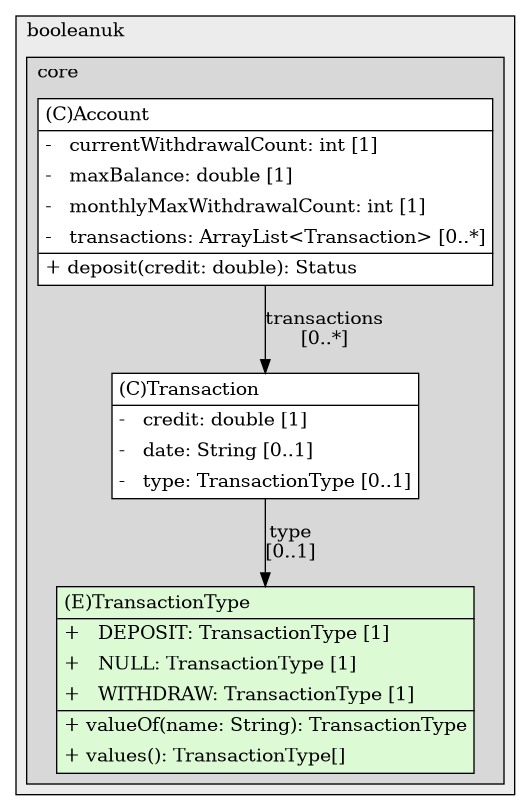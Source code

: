 @startuml

/' diagram meta data start
config=StructureConfiguration;
{
  "projectClassification": {
    "searchMode": "OpenProject", // OpenProject, AllProjects
    "includedProjects": "",
    "pathEndKeywords": "*.impl",
    "isClientPath": "",
    "isClientName": "",
    "isTestPath": "",
    "isTestName": "",
    "isMappingPath": "",
    "isMappingName": "",
    "isDataAccessPath": "",
    "isDataAccessName": "",
    "isDataStructurePath": "",
    "isDataStructureName": "",
    "isInterfaceStructuresPath": "",
    "isInterfaceStructuresName": "",
    "isEntryPointPath": "",
    "isEntryPointName": "",
    "treatFinalFieldsAsMandatory": false
  },
  "graphRestriction": {
    "classPackageExcludeFilter": "",
    "classPackageIncludeFilter": "",
    "classNameExcludeFilter": "",
    "classNameIncludeFilter": "",
    "methodNameExcludeFilter": "",
    "methodNameIncludeFilter": "",
    "removeByInheritance": "", // inheritance/annotation based filtering is done in a second step
    "removeByAnnotation": "",
    "removeByClassPackage": "", // cleanup the graph after inheritance/annotation based filtering is done
    "removeByClassName": "",
    "cutMappings": false,
    "cutEnum": true,
    "cutTests": true,
    "cutClient": true,
    "cutDataAccess": false,
    "cutInterfaceStructures": false,
    "cutDataStructures": false,
    "cutGetterAndSetter": true,
    "cutConstructors": true
  },
  "graphTraversal": {
    "forwardDepth": 6,
    "backwardDepth": 6,
    "classPackageExcludeFilter": "",
    "classPackageIncludeFilter": "",
    "classNameExcludeFilter": "",
    "classNameIncludeFilter": "",
    "methodNameExcludeFilter": "",
    "methodNameIncludeFilter": "",
    "hideMappings": false,
    "hideDataStructures": false,
    "hidePrivateMethods": true,
    "hideInterfaceCalls": true, // indirection: implementation -> interface (is hidden) -> implementation
    "onlyShowApplicationEntryPoints": false, // root node is included
    "useMethodCallsForStructureDiagram": "ForwardOnly" // ForwardOnly, BothDirections, No
  },
  "details": {
    "aggregation": "GroupByClass", // ByClass, GroupByClass, None
    "showClassGenericTypes": true,
    "showMethods": true,
    "showMethodParameterNames": true,
    "showMethodParameterTypes": true,
    "showMethodReturnType": true,
    "showPackageLevels": 2,
    "showDetailedClassStructure": true
  },
  "rootClass": "com.booleanuk.core.TransactionType",
  "extensionCallbackMethod": "" // qualified.class.name#methodName - signature: public static String method(String)
}
diagram meta data end '/



digraph g {
    rankdir="TB"
    splines=polyline
    

'nodes 
subgraph cluster_2058424510 { 
   	label=booleanuk
	labeljust=l
	fillcolor="#ececec"
	style=filled
   
   subgraph cluster_543727311 { 
   	label=core
	labeljust=l
	fillcolor="#d8d8d8"
	style=filled
   
   Account1325589212[
	label=<<TABLE BORDER="1" CELLBORDER="0" CELLPADDING="4" CELLSPACING="0">
<TR><TD ALIGN="LEFT" >(C)Account</TD></TR>
<HR/>
<TR><TD ALIGN="LEFT" >-   currentWithdrawalCount: int [1]</TD></TR>
<TR><TD ALIGN="LEFT" >-   maxBalance: double [1]</TD></TR>
<TR><TD ALIGN="LEFT" >-   monthlyMaxWithdrawalCount: int [1]</TD></TR>
<TR><TD ALIGN="LEFT" >-   transactions: ArrayList&lt;Transaction&gt; [0..*]</TD></TR>
<HR/>
<TR><TD ALIGN="LEFT" >+ deposit(credit: double): Status</TD></TR>
</TABLE>>
	style=filled
	margin=0
	shape=plaintext
	fillcolor="#FFFFFF"
];

Transaction1325589212[
	label=<<TABLE BORDER="1" CELLBORDER="0" CELLPADDING="4" CELLSPACING="0">
<TR><TD ALIGN="LEFT" >(C)Transaction</TD></TR>
<HR/>
<TR><TD ALIGN="LEFT" >-   credit: double [1]</TD></TR>
<TR><TD ALIGN="LEFT" >-   date: String [0..1]</TD></TR>
<TR><TD ALIGN="LEFT" >-   type: TransactionType [0..1]</TD></TR>
</TABLE>>
	style=filled
	margin=0
	shape=plaintext
	fillcolor="#FFFFFF"
];

TransactionType1325589212[
	label=<<TABLE BORDER="1" CELLBORDER="0" CELLPADDING="4" CELLSPACING="0">
<TR><TD ALIGN="LEFT" >(E)TransactionType</TD></TR>
<HR/>
<TR><TD ALIGN="LEFT" >+   DEPOSIT: TransactionType [1]</TD></TR>
<TR><TD ALIGN="LEFT" >+   NULL: TransactionType [1]</TD></TR>
<TR><TD ALIGN="LEFT" >+   WITHDRAW: TransactionType [1]</TD></TR>
<HR/>
<TR><TD ALIGN="LEFT" >+ valueOf(name: String): TransactionType</TD></TR>
<TR><TD ALIGN="LEFT" >+ values(): TransactionType[]</TD></TR>
</TABLE>>
	style=filled
	margin=0
	shape=plaintext
	fillcolor="#DCFBD5"
];
} 
} 

'edges    
Account1325589212 -> Transaction1325589212[label="transactions
[0..*]"];
Transaction1325589212 -> TransactionType1325589212[label="type
[0..1]"];
    
}
@enduml